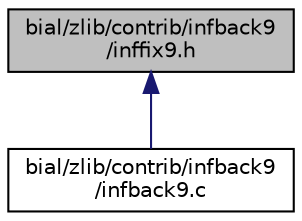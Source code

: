 digraph "bial/zlib/contrib/infback9/inffix9.h"
{
  edge [fontname="Helvetica",fontsize="10",labelfontname="Helvetica",labelfontsize="10"];
  node [fontname="Helvetica",fontsize="10",shape=record];
  Node1 [label="bial/zlib/contrib/infback9\l/inffix9.h",height=0.2,width=0.4,color="black", fillcolor="grey75", style="filled", fontcolor="black"];
  Node1 -> Node2 [dir="back",color="midnightblue",fontsize="10",style="solid",fontname="Helvetica"];
  Node2 [label="bial/zlib/contrib/infback9\l/infback9.c",height=0.2,width=0.4,color="black", fillcolor="white", style="filled",URL="$infback9_8c.html"];
}
